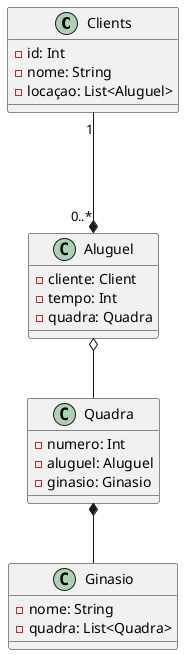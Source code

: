 @startuml ginasio
class Clients {
  - id: Int
  - nome: String
  - locaçao: List<Aluguel>
}

Clients "1"---*"0..*" Aluguel

class Aluguel {
  - cliente: Client
  - tempo: Int
  - quadra: Quadra
}

Aluguel o-- Quadra

class Quadra {
  - numero: Int
  - aluguel: Aluguel
  - ginasio: Ginasio
}

Quadra *-- Ginasio

class Ginasio {
  - nome: String
  - quadra: List<Quadra>
}
@enduml